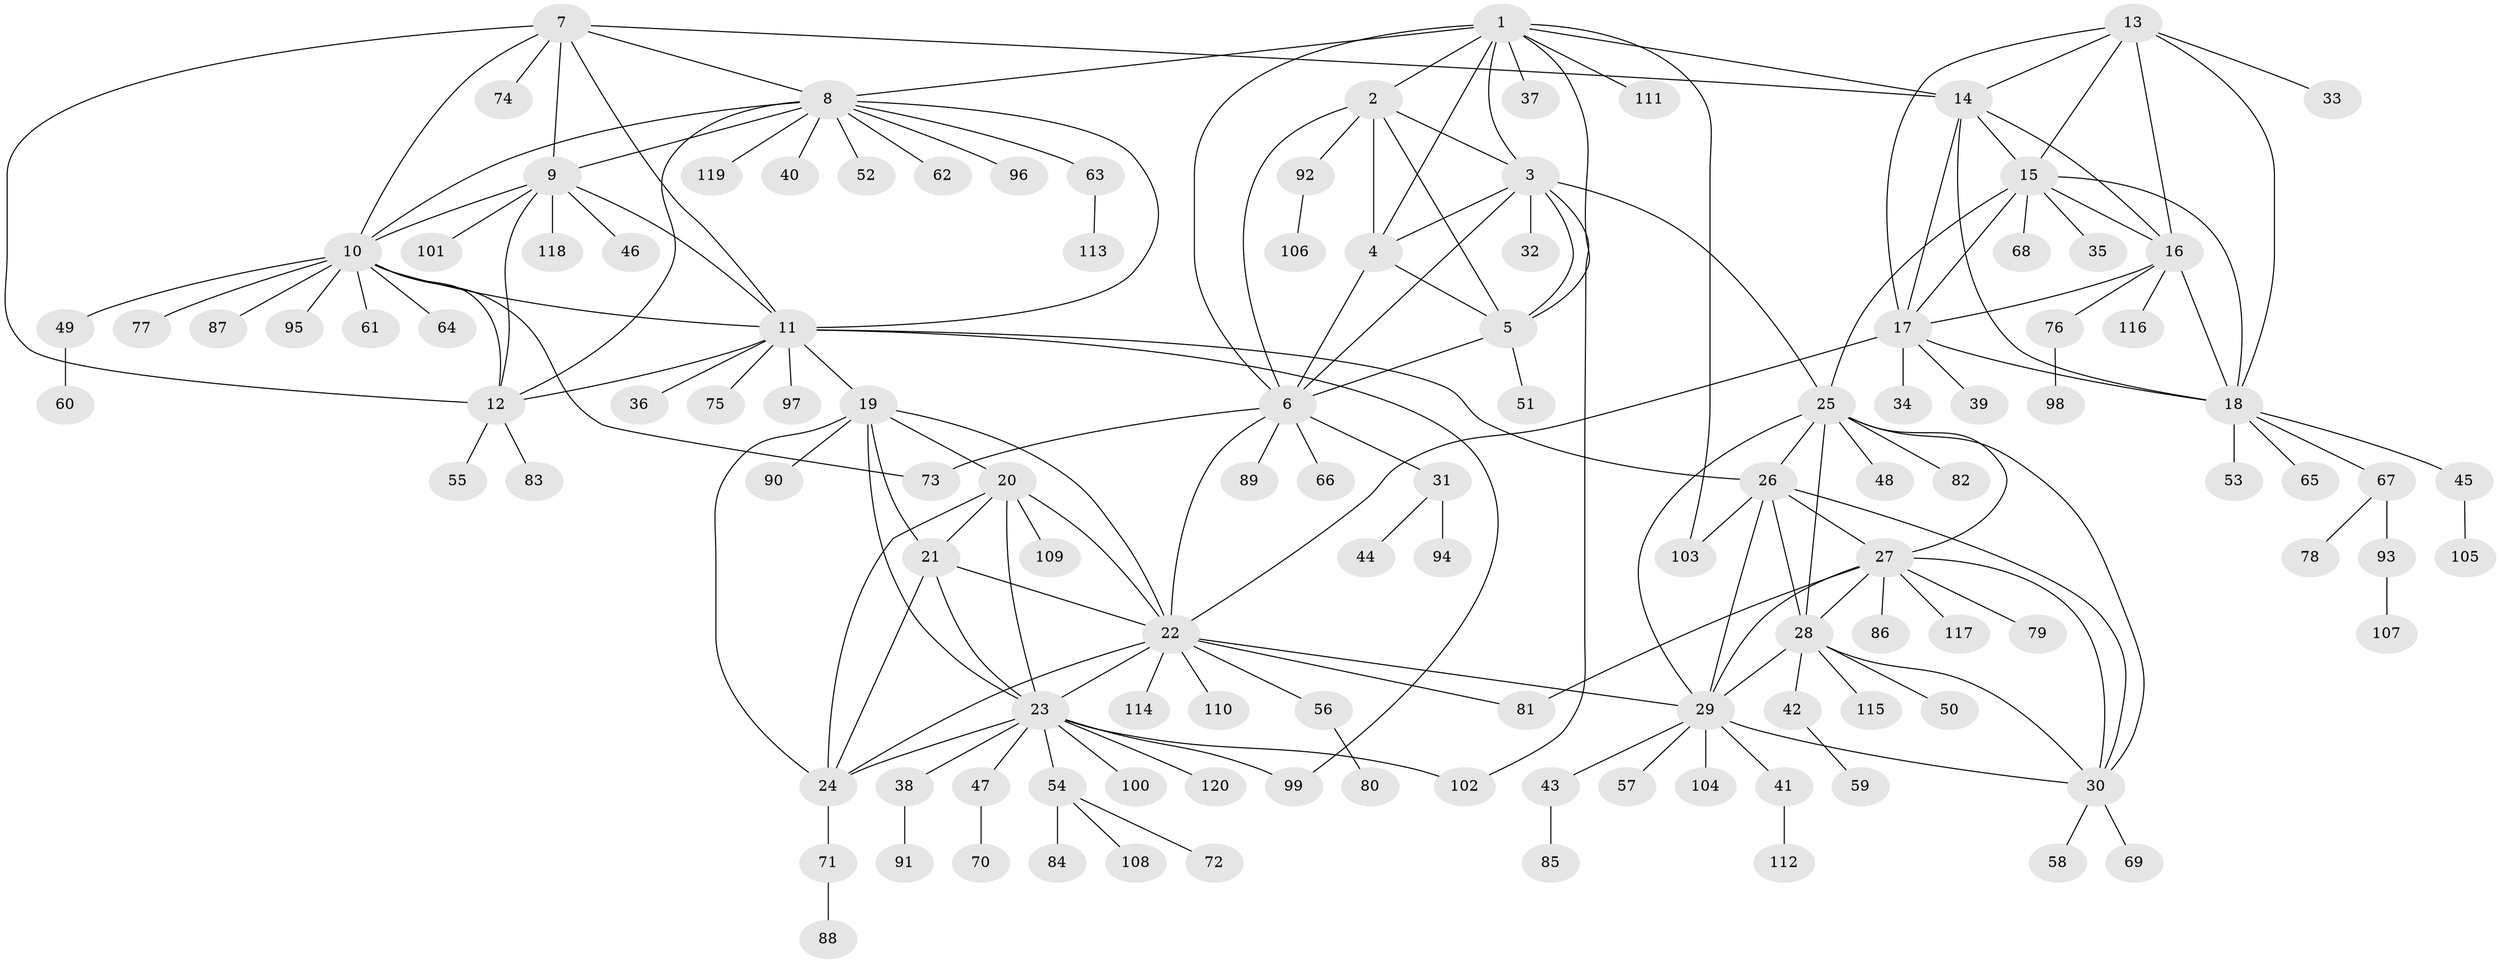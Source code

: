 // Generated by graph-tools (version 1.1) at 2025/50/03/09/25 03:50:39]
// undirected, 120 vertices, 180 edges
graph export_dot {
graph [start="1"]
  node [color=gray90,style=filled];
  1;
  2;
  3;
  4;
  5;
  6;
  7;
  8;
  9;
  10;
  11;
  12;
  13;
  14;
  15;
  16;
  17;
  18;
  19;
  20;
  21;
  22;
  23;
  24;
  25;
  26;
  27;
  28;
  29;
  30;
  31;
  32;
  33;
  34;
  35;
  36;
  37;
  38;
  39;
  40;
  41;
  42;
  43;
  44;
  45;
  46;
  47;
  48;
  49;
  50;
  51;
  52;
  53;
  54;
  55;
  56;
  57;
  58;
  59;
  60;
  61;
  62;
  63;
  64;
  65;
  66;
  67;
  68;
  69;
  70;
  71;
  72;
  73;
  74;
  75;
  76;
  77;
  78;
  79;
  80;
  81;
  82;
  83;
  84;
  85;
  86;
  87;
  88;
  89;
  90;
  91;
  92;
  93;
  94;
  95;
  96;
  97;
  98;
  99;
  100;
  101;
  102;
  103;
  104;
  105;
  106;
  107;
  108;
  109;
  110;
  111;
  112;
  113;
  114;
  115;
  116;
  117;
  118;
  119;
  120;
  1 -- 2;
  1 -- 3;
  1 -- 4;
  1 -- 5;
  1 -- 6;
  1 -- 8;
  1 -- 14;
  1 -- 37;
  1 -- 103;
  1 -- 111;
  2 -- 3;
  2 -- 4;
  2 -- 5;
  2 -- 6;
  2 -- 92;
  3 -- 4;
  3 -- 5;
  3 -- 6;
  3 -- 25;
  3 -- 32;
  3 -- 102;
  4 -- 5;
  4 -- 6;
  5 -- 6;
  5 -- 51;
  6 -- 22;
  6 -- 31;
  6 -- 66;
  6 -- 73;
  6 -- 89;
  7 -- 8;
  7 -- 9;
  7 -- 10;
  7 -- 11;
  7 -- 12;
  7 -- 14;
  7 -- 74;
  8 -- 9;
  8 -- 10;
  8 -- 11;
  8 -- 12;
  8 -- 40;
  8 -- 52;
  8 -- 62;
  8 -- 63;
  8 -- 96;
  8 -- 119;
  9 -- 10;
  9 -- 11;
  9 -- 12;
  9 -- 46;
  9 -- 101;
  9 -- 118;
  10 -- 11;
  10 -- 12;
  10 -- 49;
  10 -- 61;
  10 -- 64;
  10 -- 73;
  10 -- 77;
  10 -- 87;
  10 -- 95;
  11 -- 12;
  11 -- 19;
  11 -- 26;
  11 -- 36;
  11 -- 75;
  11 -- 97;
  11 -- 99;
  12 -- 55;
  12 -- 83;
  13 -- 14;
  13 -- 15;
  13 -- 16;
  13 -- 17;
  13 -- 18;
  13 -- 33;
  14 -- 15;
  14 -- 16;
  14 -- 17;
  14 -- 18;
  15 -- 16;
  15 -- 17;
  15 -- 18;
  15 -- 25;
  15 -- 35;
  15 -- 68;
  16 -- 17;
  16 -- 18;
  16 -- 76;
  16 -- 116;
  17 -- 18;
  17 -- 22;
  17 -- 34;
  17 -- 39;
  18 -- 45;
  18 -- 53;
  18 -- 65;
  18 -- 67;
  19 -- 20;
  19 -- 21;
  19 -- 22;
  19 -- 23;
  19 -- 24;
  19 -- 90;
  20 -- 21;
  20 -- 22;
  20 -- 23;
  20 -- 24;
  20 -- 109;
  21 -- 22;
  21 -- 23;
  21 -- 24;
  22 -- 23;
  22 -- 24;
  22 -- 29;
  22 -- 56;
  22 -- 81;
  22 -- 110;
  22 -- 114;
  23 -- 24;
  23 -- 38;
  23 -- 47;
  23 -- 54;
  23 -- 99;
  23 -- 100;
  23 -- 102;
  23 -- 120;
  24 -- 71;
  25 -- 26;
  25 -- 27;
  25 -- 28;
  25 -- 29;
  25 -- 30;
  25 -- 48;
  25 -- 82;
  26 -- 27;
  26 -- 28;
  26 -- 29;
  26 -- 30;
  26 -- 103;
  27 -- 28;
  27 -- 29;
  27 -- 30;
  27 -- 79;
  27 -- 81;
  27 -- 86;
  27 -- 117;
  28 -- 29;
  28 -- 30;
  28 -- 42;
  28 -- 50;
  28 -- 115;
  29 -- 30;
  29 -- 41;
  29 -- 43;
  29 -- 57;
  29 -- 104;
  30 -- 58;
  30 -- 69;
  31 -- 44;
  31 -- 94;
  38 -- 91;
  41 -- 112;
  42 -- 59;
  43 -- 85;
  45 -- 105;
  47 -- 70;
  49 -- 60;
  54 -- 72;
  54 -- 84;
  54 -- 108;
  56 -- 80;
  63 -- 113;
  67 -- 78;
  67 -- 93;
  71 -- 88;
  76 -- 98;
  92 -- 106;
  93 -- 107;
}
